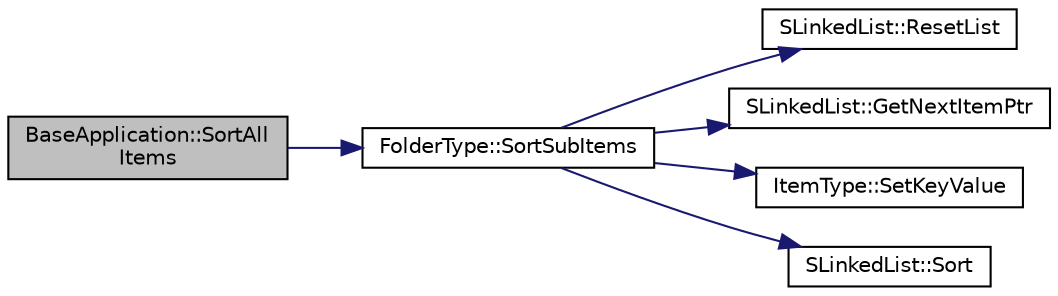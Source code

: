 digraph "BaseApplication::SortAllItems"
{
 // LATEX_PDF_SIZE
  edge [fontname="Helvetica",fontsize="10",labelfontname="Helvetica",labelfontsize="10"];
  node [fontname="Helvetica",fontsize="10",shape=record];
  rankdir="LR";
  Node399 [label="BaseApplication::SortAll\lItems",height=0.2,width=0.4,color="black", fillcolor="grey75", style="filled", fontcolor="black",tooltip="sort items in curret folder by value criteria."];
  Node399 -> Node400 [color="midnightblue",fontsize="10",style="solid",fontname="Helvetica"];
  Node400 [label="FolderType::SortSubItems",height=0.2,width=0.4,color="black", fillcolor="white", style="filled",URL="$class_folder_type.html#a011460ae72d46ccbc2cf244351051c30",tooltip="Sort SubItem list."];
  Node400 -> Node401 [color="midnightblue",fontsize="10",style="solid",fontname="Helvetica"];
  Node401 [label="SLinkedList::ResetList",height=0.2,width=0.4,color="black", fillcolor="white", style="filled",URL="$class_s_linked_list.html#a80c0d48d73ed1ab28a0a2038d4b814dd",tooltip="Initialize current pointer for an iteration through the list. (make nullptr)"];
  Node400 -> Node402 [color="midnightblue",fontsize="10",style="solid",fontname="Helvetica"];
  Node402 [label="SLinkedList::GetNextItemPtr",height=0.2,width=0.4,color="black", fillcolor="white", style="filled",URL="$class_s_linked_list.html#af521926d2b945ab70c3db72120aa71b7",tooltip="move list iterator to the next"];
  Node400 -> Node403 [color="midnightblue",fontsize="10",style="solid",fontname="Helvetica"];
  Node403 [label="ItemType::SetKeyValue",height=0.2,width=0.4,color="black", fillcolor="white", style="filled",URL="$class_item_type.html#a25276f1548b037f2ebe350418934a89f",tooltip="Set KeyValue."];
  Node400 -> Node404 [color="midnightblue",fontsize="10",style="solid",fontname="Helvetica"];
  Node404 [label="SLinkedList::Sort",height=0.2,width=0.4,color="black", fillcolor="white", style="filled",URL="$class_s_linked_list.html#a6b38a57ae2065e49e4df2c304194bc8d",tooltip="Sort item from this list."];
}
